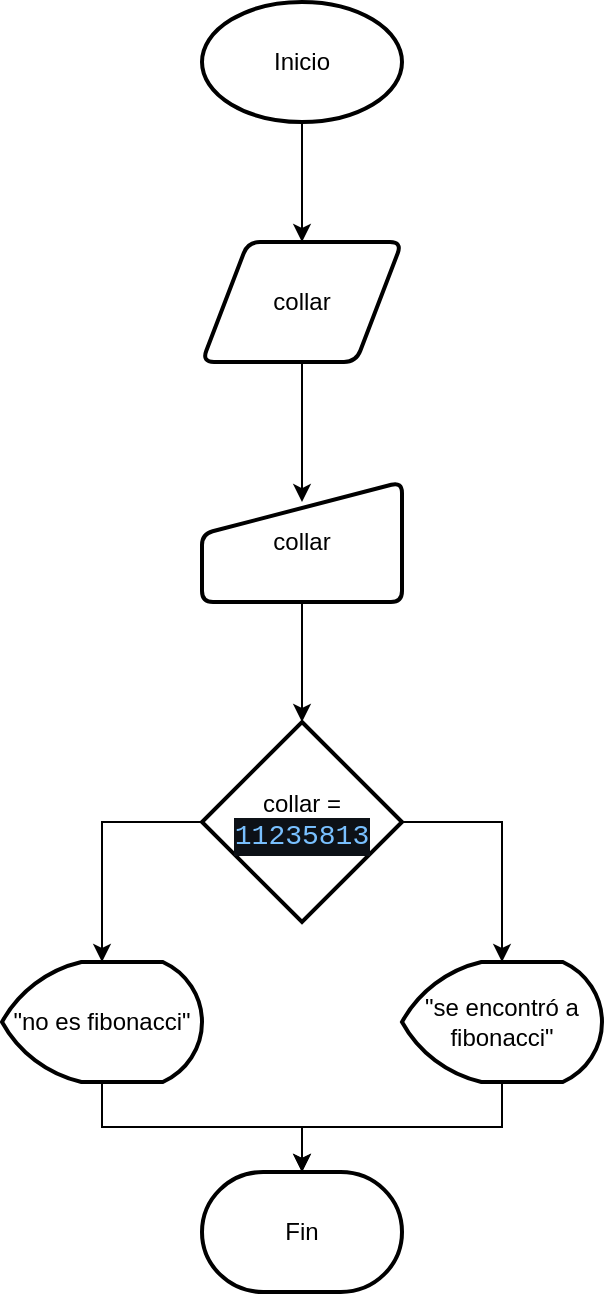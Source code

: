 <mxfile version="24.3.1" type="github">
  <diagram name="Página-1" id="OnzxBHnYW0n4YqNFSTdC">
    <mxGraphModel dx="880" dy="1609" grid="1" gridSize="10" guides="1" tooltips="1" connect="1" arrows="1" fold="1" page="1" pageScale="1" pageWidth="827" pageHeight="1169" math="0" shadow="0">
      <root>
        <mxCell id="0" />
        <mxCell id="1" parent="0" />
        <mxCell id="DQzCQxTHIz4qdjOFuvO3-4" value="" style="edgeStyle=orthogonalEdgeStyle;rounded=0;orthogonalLoop=1;jettySize=auto;html=1;" edge="1" parent="1" source="DQzCQxTHIz4qdjOFuvO3-1" target="DQzCQxTHIz4qdjOFuvO3-3">
          <mxGeometry relative="1" as="geometry" />
        </mxCell>
        <mxCell id="DQzCQxTHIz4qdjOFuvO3-1" value="Inicio" style="strokeWidth=2;html=1;shape=mxgraph.flowchart.start_1;whiteSpace=wrap;" vertex="1" parent="1">
          <mxGeometry x="364" width="100" height="60" as="geometry" />
        </mxCell>
        <mxCell id="DQzCQxTHIz4qdjOFuvO3-6" value="" style="edgeStyle=orthogonalEdgeStyle;rounded=0;orthogonalLoop=1;jettySize=auto;html=1;entryX=0.5;entryY=0.167;entryDx=0;entryDy=0;entryPerimeter=0;" edge="1" parent="1" source="DQzCQxTHIz4qdjOFuvO3-3" target="DQzCQxTHIz4qdjOFuvO3-5">
          <mxGeometry relative="1" as="geometry" />
        </mxCell>
        <mxCell id="DQzCQxTHIz4qdjOFuvO3-3" value="collar" style="shape=parallelogram;html=1;strokeWidth=2;perimeter=parallelogramPerimeter;whiteSpace=wrap;rounded=1;arcSize=12;size=0.23;" vertex="1" parent="1">
          <mxGeometry x="364" y="120" width="100" height="60" as="geometry" />
        </mxCell>
        <mxCell id="DQzCQxTHIz4qdjOFuvO3-8" value="" style="edgeStyle=orthogonalEdgeStyle;rounded=0;orthogonalLoop=1;jettySize=auto;html=1;" edge="1" parent="1" source="DQzCQxTHIz4qdjOFuvO3-5" target="DQzCQxTHIz4qdjOFuvO3-7">
          <mxGeometry relative="1" as="geometry" />
        </mxCell>
        <mxCell id="DQzCQxTHIz4qdjOFuvO3-5" value="collar" style="html=1;strokeWidth=2;shape=manualInput;whiteSpace=wrap;rounded=1;size=26;arcSize=11;" vertex="1" parent="1">
          <mxGeometry x="364" y="240" width="100" height="60" as="geometry" />
        </mxCell>
        <mxCell id="DQzCQxTHIz4qdjOFuvO3-7" value="collar = &lt;br&gt;&lt;div style=&quot;color: #e6edf3;background-color: #0d1117;font-family: Consolas, &#39;Courier New&#39;, monospace;font-weight: normal;font-size: 14px;line-height: 19px;white-space: pre;&quot;&gt;&lt;div&gt;&lt;span style=&quot;color: #79c0ff;&quot;&gt;11235813&lt;/span&gt;&lt;/div&gt;&lt;/div&gt;" style="strokeWidth=2;html=1;shape=mxgraph.flowchart.decision;whiteSpace=wrap;" vertex="1" parent="1">
          <mxGeometry x="364" y="360" width="100" height="100" as="geometry" />
        </mxCell>
        <mxCell id="DQzCQxTHIz4qdjOFuvO3-9" value="&quot;no es fibonacci&quot;" style="strokeWidth=2;html=1;shape=mxgraph.flowchart.display;whiteSpace=wrap;" vertex="1" parent="1">
          <mxGeometry x="264" y="480" width="100" height="60" as="geometry" />
        </mxCell>
        <mxCell id="DQzCQxTHIz4qdjOFuvO3-10" value="&quot;se encontró a fibonacci&quot;" style="strokeWidth=2;html=1;shape=mxgraph.flowchart.display;whiteSpace=wrap;" vertex="1" parent="1">
          <mxGeometry x="464" y="480" width="100" height="60" as="geometry" />
        </mxCell>
        <mxCell id="DQzCQxTHIz4qdjOFuvO3-11" style="edgeStyle=orthogonalEdgeStyle;rounded=0;orthogonalLoop=1;jettySize=auto;html=1;entryX=0.5;entryY=0;entryDx=0;entryDy=0;entryPerimeter=0;" edge="1" parent="1" source="DQzCQxTHIz4qdjOFuvO3-7" target="DQzCQxTHIz4qdjOFuvO3-9">
          <mxGeometry relative="1" as="geometry">
            <Array as="points">
              <mxPoint x="314" y="410" />
            </Array>
          </mxGeometry>
        </mxCell>
        <mxCell id="DQzCQxTHIz4qdjOFuvO3-12" style="edgeStyle=orthogonalEdgeStyle;rounded=0;orthogonalLoop=1;jettySize=auto;html=1;entryX=0.5;entryY=0;entryDx=0;entryDy=0;entryPerimeter=0;" edge="1" parent="1" source="DQzCQxTHIz4qdjOFuvO3-7" target="DQzCQxTHIz4qdjOFuvO3-10">
          <mxGeometry relative="1" as="geometry">
            <Array as="points">
              <mxPoint x="514" y="410" />
            </Array>
          </mxGeometry>
        </mxCell>
        <mxCell id="DQzCQxTHIz4qdjOFuvO3-13" value="Fin" style="strokeWidth=2;html=1;shape=mxgraph.flowchart.terminator;whiteSpace=wrap;" vertex="1" parent="1">
          <mxGeometry x="364" y="585" width="100" height="60" as="geometry" />
        </mxCell>
        <mxCell id="DQzCQxTHIz4qdjOFuvO3-14" style="edgeStyle=orthogonalEdgeStyle;rounded=0;orthogonalLoop=1;jettySize=auto;html=1;entryX=0.5;entryY=0;entryDx=0;entryDy=0;entryPerimeter=0;" edge="1" parent="1" source="DQzCQxTHIz4qdjOFuvO3-9" target="DQzCQxTHIz4qdjOFuvO3-13">
          <mxGeometry relative="1" as="geometry" />
        </mxCell>
        <mxCell id="DQzCQxTHIz4qdjOFuvO3-15" style="edgeStyle=orthogonalEdgeStyle;rounded=0;orthogonalLoop=1;jettySize=auto;html=1;entryX=0.5;entryY=0;entryDx=0;entryDy=0;entryPerimeter=0;" edge="1" parent="1" source="DQzCQxTHIz4qdjOFuvO3-10" target="DQzCQxTHIz4qdjOFuvO3-13">
          <mxGeometry relative="1" as="geometry" />
        </mxCell>
      </root>
    </mxGraphModel>
  </diagram>
</mxfile>
